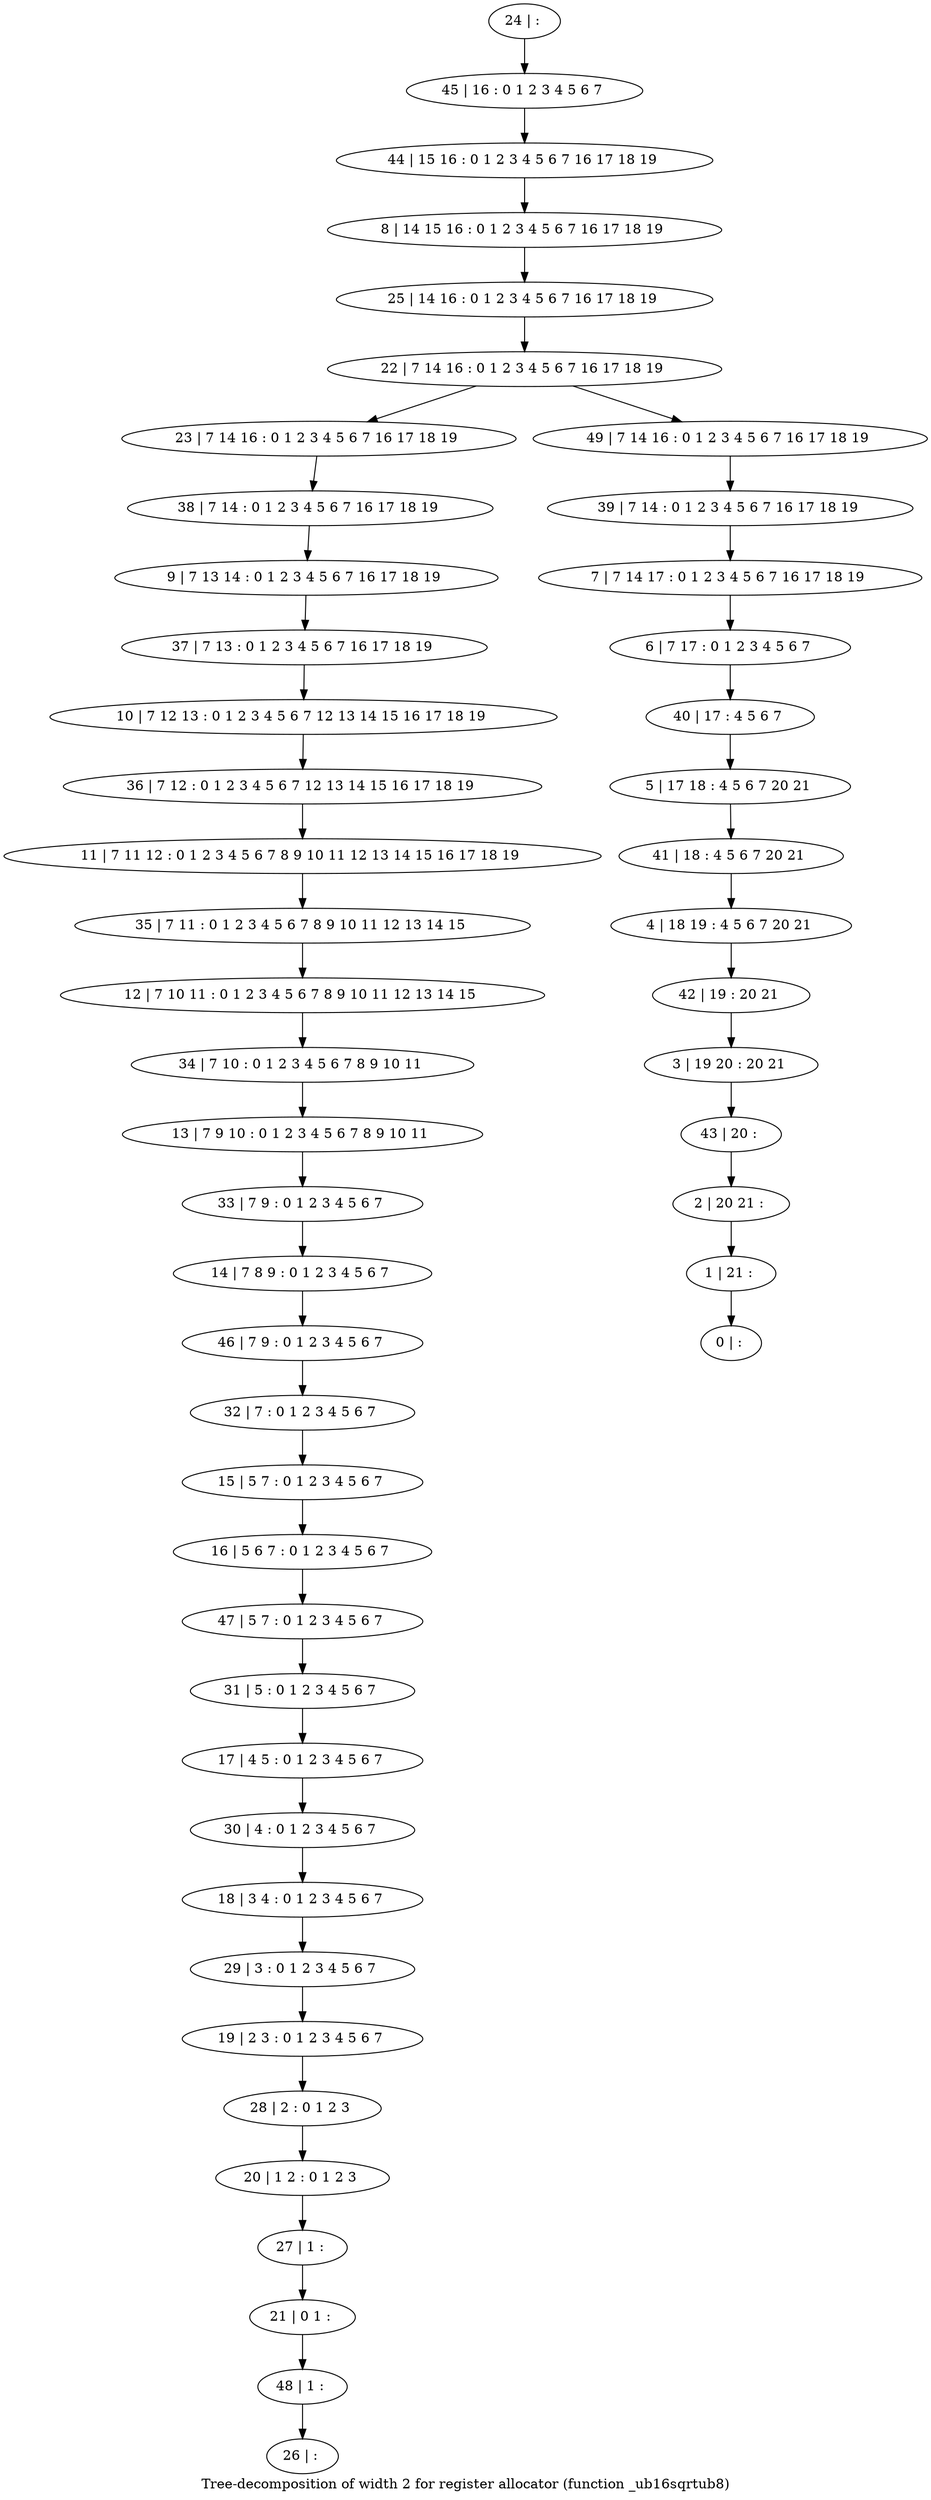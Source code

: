 digraph G {
graph [label="Tree-decomposition of width 2 for register allocator (function _ub16sqrtub8)"]
0[label="0 | : "];
1[label="1 | 21 : "];
2[label="2 | 20 21 : "];
3[label="3 | 19 20 : 20 21 "];
4[label="4 | 18 19 : 4 5 6 7 20 21 "];
5[label="5 | 17 18 : 4 5 6 7 20 21 "];
6[label="6 | 7 17 : 0 1 2 3 4 5 6 7 "];
7[label="7 | 7 14 17 : 0 1 2 3 4 5 6 7 16 17 18 19 "];
8[label="8 | 14 15 16 : 0 1 2 3 4 5 6 7 16 17 18 19 "];
9[label="9 | 7 13 14 : 0 1 2 3 4 5 6 7 16 17 18 19 "];
10[label="10 | 7 12 13 : 0 1 2 3 4 5 6 7 12 13 14 15 16 17 18 19 "];
11[label="11 | 7 11 12 : 0 1 2 3 4 5 6 7 8 9 10 11 12 13 14 15 16 17 18 19 "];
12[label="12 | 7 10 11 : 0 1 2 3 4 5 6 7 8 9 10 11 12 13 14 15 "];
13[label="13 | 7 9 10 : 0 1 2 3 4 5 6 7 8 9 10 11 "];
14[label="14 | 7 8 9 : 0 1 2 3 4 5 6 7 "];
15[label="15 | 5 7 : 0 1 2 3 4 5 6 7 "];
16[label="16 | 5 6 7 : 0 1 2 3 4 5 6 7 "];
17[label="17 | 4 5 : 0 1 2 3 4 5 6 7 "];
18[label="18 | 3 4 : 0 1 2 3 4 5 6 7 "];
19[label="19 | 2 3 : 0 1 2 3 4 5 6 7 "];
20[label="20 | 1 2 : 0 1 2 3 "];
21[label="21 | 0 1 : "];
22[label="22 | 7 14 16 : 0 1 2 3 4 5 6 7 16 17 18 19 "];
23[label="23 | 7 14 16 : 0 1 2 3 4 5 6 7 16 17 18 19 "];
24[label="24 | : "];
25[label="25 | 14 16 : 0 1 2 3 4 5 6 7 16 17 18 19 "];
26[label="26 | : "];
27[label="27 | 1 : "];
28[label="28 | 2 : 0 1 2 3 "];
29[label="29 | 3 : 0 1 2 3 4 5 6 7 "];
30[label="30 | 4 : 0 1 2 3 4 5 6 7 "];
31[label="31 | 5 : 0 1 2 3 4 5 6 7 "];
32[label="32 | 7 : 0 1 2 3 4 5 6 7 "];
33[label="33 | 7 9 : 0 1 2 3 4 5 6 7 "];
34[label="34 | 7 10 : 0 1 2 3 4 5 6 7 8 9 10 11 "];
35[label="35 | 7 11 : 0 1 2 3 4 5 6 7 8 9 10 11 12 13 14 15 "];
36[label="36 | 7 12 : 0 1 2 3 4 5 6 7 12 13 14 15 16 17 18 19 "];
37[label="37 | 7 13 : 0 1 2 3 4 5 6 7 16 17 18 19 "];
38[label="38 | 7 14 : 0 1 2 3 4 5 6 7 16 17 18 19 "];
39[label="39 | 7 14 : 0 1 2 3 4 5 6 7 16 17 18 19 "];
40[label="40 | 17 : 4 5 6 7 "];
41[label="41 | 18 : 4 5 6 7 20 21 "];
42[label="42 | 19 : 20 21 "];
43[label="43 | 20 : "];
44[label="44 | 15 16 : 0 1 2 3 4 5 6 7 16 17 18 19 "];
45[label="45 | 16 : 0 1 2 3 4 5 6 7 "];
46[label="46 | 7 9 : 0 1 2 3 4 5 6 7 "];
47[label="47 | 5 7 : 0 1 2 3 4 5 6 7 "];
48[label="48 | 1 : "];
49[label="49 | 7 14 16 : 0 1 2 3 4 5 6 7 16 17 18 19 "];
15->16 ;
27->21 ;
20->27 ;
28->20 ;
19->28 ;
29->19 ;
18->29 ;
30->18 ;
17->30 ;
31->17 ;
32->15 ;
33->14 ;
13->33 ;
34->13 ;
12->34 ;
35->12 ;
11->35 ;
36->11 ;
10->36 ;
37->10 ;
9->37 ;
38->9 ;
23->38 ;
46->32 ;
14->46 ;
47->31 ;
16->47 ;
48->26 ;
21->48 ;
24->45 ;
45->44 ;
44->8 ;
8->25 ;
25->22 ;
39->7 ;
7->6 ;
6->40 ;
40->5 ;
5->41 ;
41->4 ;
4->42 ;
42->3 ;
3->43 ;
43->2 ;
2->1 ;
1->0 ;
49->39 ;
22->23 ;
22->49 ;
}
